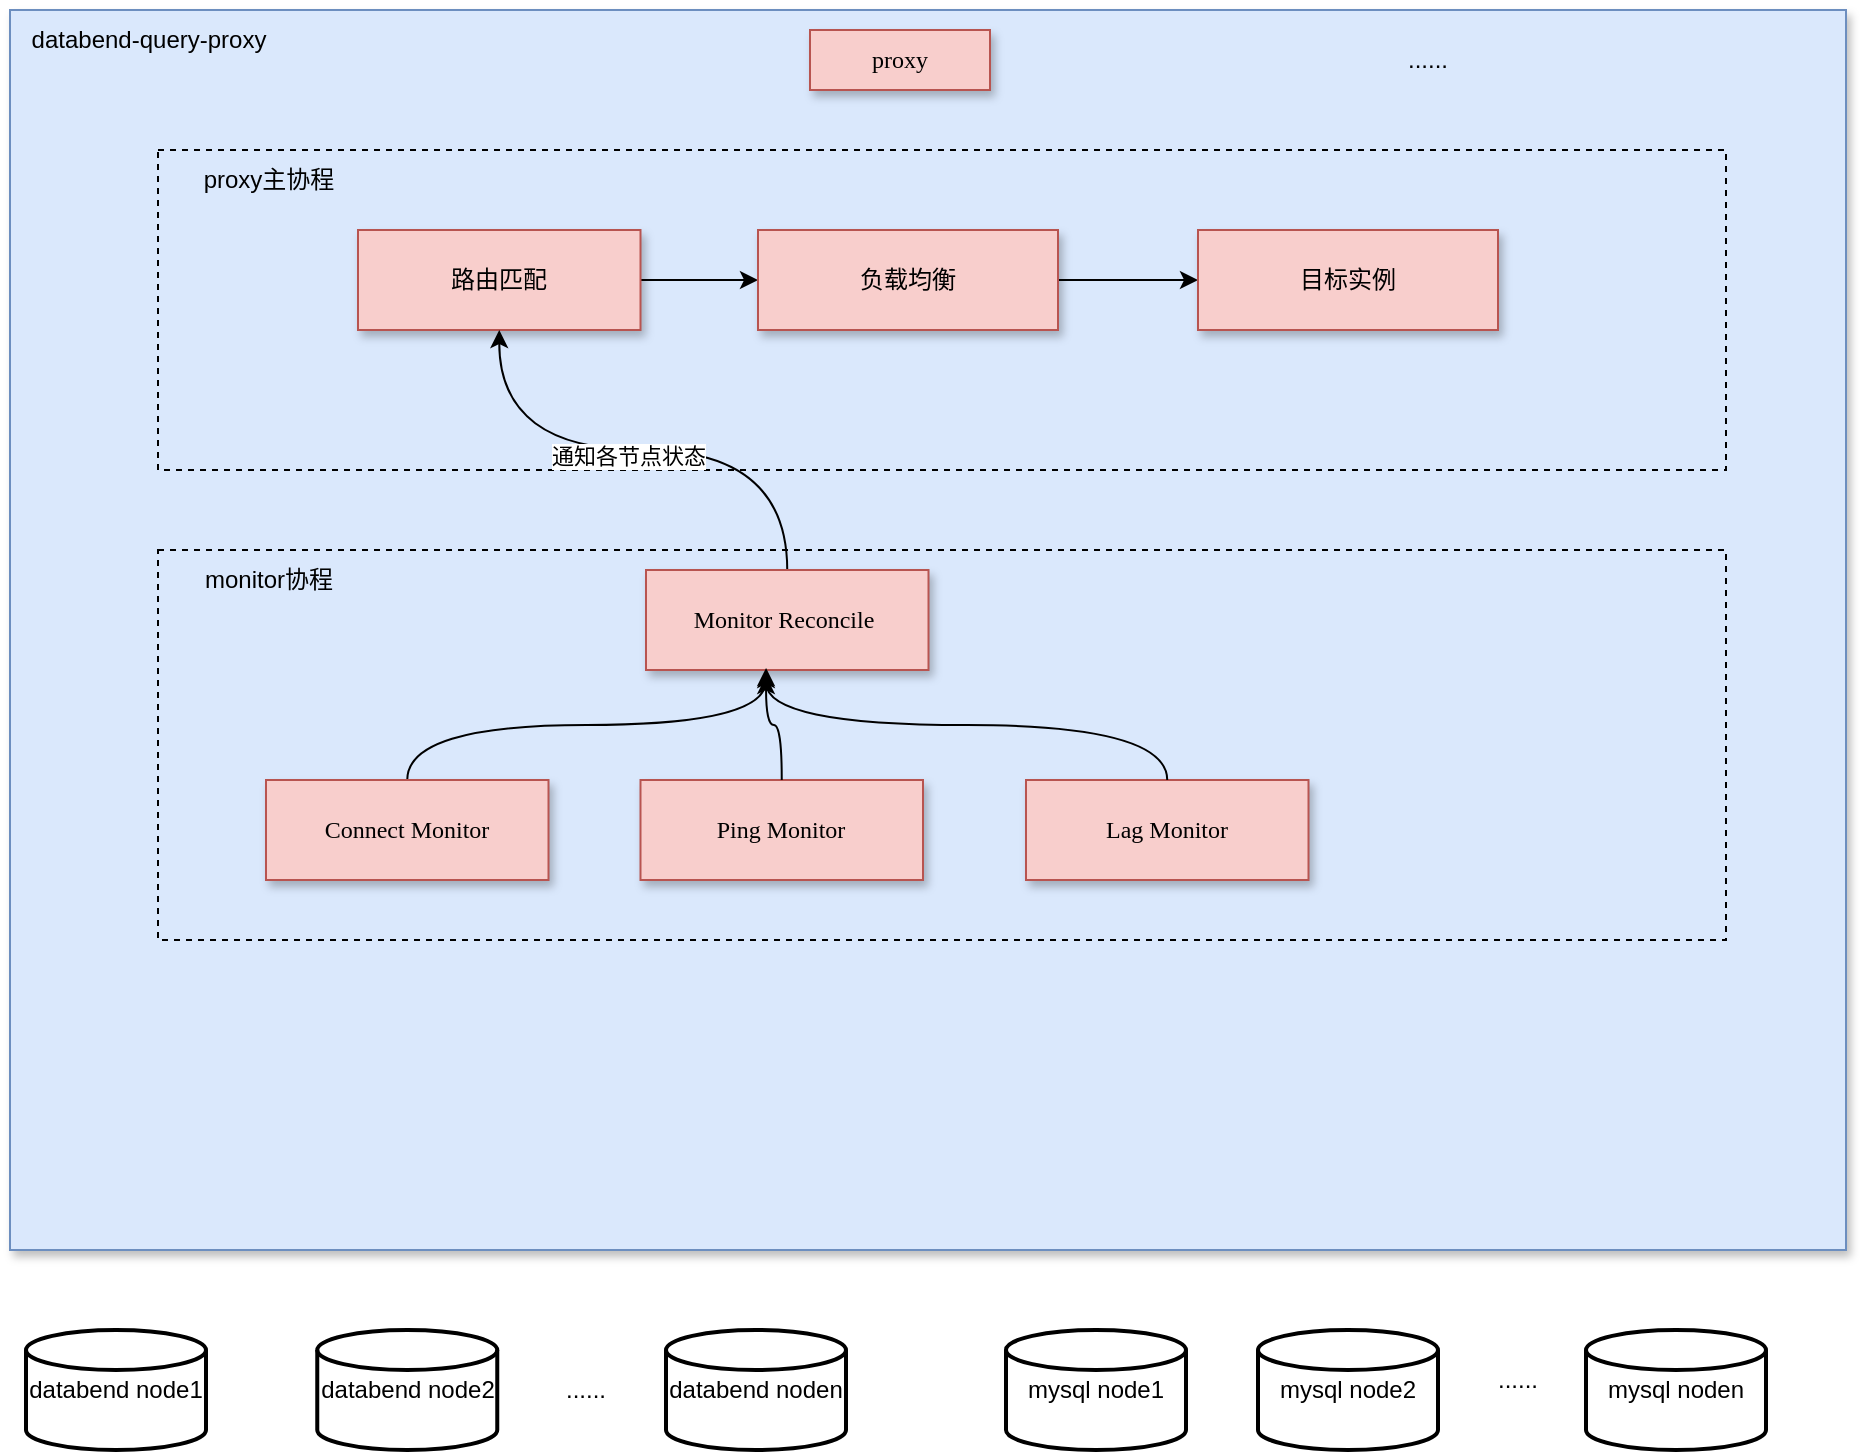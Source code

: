 <mxfile version="24.8.4">
  <diagram name="第 1 页" id="2Dzi-kGkPISYCDK14bps">
    <mxGraphModel dx="1242" dy="745" grid="1" gridSize="10" guides="1" tooltips="1" connect="1" arrows="1" fold="1" page="1" pageScale="1" pageWidth="1654" pageHeight="1169" math="0" shadow="0">
      <root>
        <mxCell id="0" />
        <mxCell id="1" parent="0" />
        <mxCell id="YAg6dhcQ8J9fwgAFvM_q-2" value="" style="rounded=0;whiteSpace=wrap;html=1;fillColor=#dae8fc;strokeColor=#6c8ebf;shadow=1;fontFamily=Tahoma;" parent="1" vertex="1">
          <mxGeometry x="172" y="200" width="918" height="620" as="geometry" />
        </mxCell>
        <mxCell id="YAg6dhcQ8J9fwgAFvM_q-4" value="databend-query-proxy" style="text;strokeColor=none;align=center;fillColor=none;html=1;verticalAlign=middle;whiteSpace=wrap;rounded=0;" parent="1" vertex="1">
          <mxGeometry x="170" y="200" width="143" height="30" as="geometry" />
        </mxCell>
        <mxCell id="YAg6dhcQ8J9fwgAFvM_q-5" value="databend node1" style="strokeWidth=2;html=1;shape=mxgraph.flowchart.database;whiteSpace=wrap;" parent="1" vertex="1">
          <mxGeometry x="180" y="860" width="90" height="60" as="geometry" />
        </mxCell>
        <mxCell id="YAg6dhcQ8J9fwgAFvM_q-6" value="mysql node1" style="strokeWidth=2;html=1;shape=mxgraph.flowchart.database;whiteSpace=wrap;" parent="1" vertex="1">
          <mxGeometry x="670" y="860" width="90" height="60" as="geometry" />
        </mxCell>
        <mxCell id="YAg6dhcQ8J9fwgAFvM_q-9" value="proxy" style="rounded=0;whiteSpace=wrap;html=1;fillColor=#f8cecc;strokeColor=#b85450;shadow=1;fontFamily=Tahoma;" parent="1" vertex="1">
          <mxGeometry x="572" y="210" width="90" height="30" as="geometry" />
        </mxCell>
        <mxCell id="YAg6dhcQ8J9fwgAFvM_q-11" value="......" style="text;strokeColor=none;align=center;fillColor=none;html=1;verticalAlign=middle;whiteSpace=wrap;rounded=0;" parent="1" vertex="1">
          <mxGeometry x="846" y="210" width="70" height="30" as="geometry" />
        </mxCell>
        <mxCell id="YAg6dhcQ8J9fwgAFvM_q-19" value="" style="rounded=0;whiteSpace=wrap;html=1;fillColor=none;dashed=1;" parent="1" vertex="1">
          <mxGeometry x="246" y="270" width="784" height="160" as="geometry" />
        </mxCell>
        <mxCell id="E23ufGga3pwI-AxH89j4-6" style="edgeStyle=orthogonalEdgeStyle;rounded=0;orthogonalLoop=1;jettySize=auto;html=1;exitX=1;exitY=0.5;exitDx=0;exitDy=0;entryX=0;entryY=0.5;entryDx=0;entryDy=0;" edge="1" parent="1" source="YAg6dhcQ8J9fwgAFvM_q-25" target="E23ufGga3pwI-AxH89j4-1">
          <mxGeometry relative="1" as="geometry" />
        </mxCell>
        <mxCell id="YAg6dhcQ8J9fwgAFvM_q-25" value="路由匹配" style="rounded=0;whiteSpace=wrap;html=1;fillColor=#f8cecc;strokeColor=#b85450;shadow=1;fontFamily=Tahoma;" parent="1" vertex="1">
          <mxGeometry x="346" y="310" width="141.25" height="50" as="geometry" />
        </mxCell>
        <mxCell id="E23ufGga3pwI-AxH89j4-7" style="edgeStyle=orthogonalEdgeStyle;rounded=0;orthogonalLoop=1;jettySize=auto;html=1;exitX=1;exitY=0.5;exitDx=0;exitDy=0;" edge="1" parent="1" source="E23ufGga3pwI-AxH89j4-1" target="E23ufGga3pwI-AxH89j4-4">
          <mxGeometry relative="1" as="geometry" />
        </mxCell>
        <mxCell id="E23ufGga3pwI-AxH89j4-1" value="负载均衡" style="rounded=0;whiteSpace=wrap;html=1;fillColor=#f8cecc;strokeColor=#b85450;shadow=1;fontFamily=Tahoma;" vertex="1" parent="1">
          <mxGeometry x="546" y="310" width="150" height="50" as="geometry" />
        </mxCell>
        <mxCell id="E23ufGga3pwI-AxH89j4-2" value="" style="rounded=0;whiteSpace=wrap;html=1;fillColor=none;dashed=1;" vertex="1" parent="1">
          <mxGeometry x="246" y="470" width="784" height="195" as="geometry" />
        </mxCell>
        <mxCell id="E23ufGga3pwI-AxH89j4-3" value="proxy主协程" style="text;strokeColor=none;align=center;fillColor=none;html=1;verticalAlign=middle;whiteSpace=wrap;rounded=0;" vertex="1" parent="1">
          <mxGeometry x="230" y="270" width="143" height="30" as="geometry" />
        </mxCell>
        <mxCell id="E23ufGga3pwI-AxH89j4-4" value="目标实例" style="rounded=0;whiteSpace=wrap;html=1;fillColor=#f8cecc;strokeColor=#b85450;shadow=1;fontFamily=Tahoma;" vertex="1" parent="1">
          <mxGeometry x="766" y="310" width="150" height="50" as="geometry" />
        </mxCell>
        <mxCell id="E23ufGga3pwI-AxH89j4-25" style="edgeStyle=orthogonalEdgeStyle;rounded=0;orthogonalLoop=1;jettySize=auto;html=1;exitX=0.5;exitY=0;exitDx=0;exitDy=0;entryX=0.5;entryY=1;entryDx=0;entryDy=0;curved=1;" edge="1" parent="1" source="E23ufGga3pwI-AxH89j4-8" target="YAg6dhcQ8J9fwgAFvM_q-25">
          <mxGeometry relative="1" as="geometry" />
        </mxCell>
        <mxCell id="E23ufGga3pwI-AxH89j4-26" value="通知各节点状态" style="edgeLabel;html=1;align=center;verticalAlign=middle;resizable=0;points=[];" vertex="1" connectable="0" parent="E23ufGga3pwI-AxH89j4-25">
          <mxGeometry x="0.058" y="3" relative="1" as="geometry">
            <mxPoint as="offset" />
          </mxGeometry>
        </mxCell>
        <mxCell id="E23ufGga3pwI-AxH89j4-8" value="Monitor Reconcile&amp;nbsp;" style="rounded=0;whiteSpace=wrap;html=1;fillColor=#f8cecc;strokeColor=#b85450;shadow=1;fontFamily=Tahoma;" vertex="1" parent="1">
          <mxGeometry x="490" y="480" width="141.25" height="50" as="geometry" />
        </mxCell>
        <mxCell id="E23ufGga3pwI-AxH89j4-13" style="edgeStyle=orthogonalEdgeStyle;rounded=0;orthogonalLoop=1;jettySize=auto;html=1;exitX=0.5;exitY=0;exitDx=0;exitDy=0;entryX=0.425;entryY=0.98;entryDx=0;entryDy=0;entryPerimeter=0;curved=1;" edge="1" parent="1" source="E23ufGga3pwI-AxH89j4-9" target="E23ufGga3pwI-AxH89j4-8">
          <mxGeometry relative="1" as="geometry" />
        </mxCell>
        <mxCell id="E23ufGga3pwI-AxH89j4-9" value="Connect Monitor" style="rounded=0;whiteSpace=wrap;html=1;fillColor=#f8cecc;strokeColor=#b85450;shadow=1;fontFamily=Tahoma;" vertex="1" parent="1">
          <mxGeometry x="300" y="585" width="141.25" height="50" as="geometry" />
        </mxCell>
        <mxCell id="E23ufGga3pwI-AxH89j4-10" value="Ping Monitor" style="rounded=0;whiteSpace=wrap;html=1;fillColor=#f8cecc;strokeColor=#b85450;shadow=1;fontFamily=Tahoma;" vertex="1" parent="1">
          <mxGeometry x="487.25" y="585" width="141.25" height="50" as="geometry" />
        </mxCell>
        <mxCell id="E23ufGga3pwI-AxH89j4-11" value="monitor协程" style="text;strokeColor=none;align=center;fillColor=none;html=1;verticalAlign=middle;whiteSpace=wrap;rounded=0;" vertex="1" parent="1">
          <mxGeometry x="230" y="470" width="143" height="30" as="geometry" />
        </mxCell>
        <mxCell id="E23ufGga3pwI-AxH89j4-12" value="Lag Monitor" style="rounded=0;whiteSpace=wrap;html=1;fillColor=#f8cecc;strokeColor=#b85450;shadow=1;fontFamily=Tahoma;" vertex="1" parent="1">
          <mxGeometry x="680" y="585" width="141.25" height="50" as="geometry" />
        </mxCell>
        <mxCell id="E23ufGga3pwI-AxH89j4-14" style="edgeStyle=orthogonalEdgeStyle;rounded=0;orthogonalLoop=1;jettySize=auto;html=1;exitX=0.5;exitY=0;exitDx=0;exitDy=0;entryX=0.425;entryY=1.06;entryDx=0;entryDy=0;entryPerimeter=0;curved=1;" edge="1" parent="1" source="E23ufGga3pwI-AxH89j4-10" target="E23ufGga3pwI-AxH89j4-8">
          <mxGeometry relative="1" as="geometry" />
        </mxCell>
        <mxCell id="E23ufGga3pwI-AxH89j4-16" style="edgeStyle=orthogonalEdgeStyle;rounded=0;orthogonalLoop=1;jettySize=auto;html=1;exitX=0.5;exitY=0;exitDx=0;exitDy=0;entryX=0.425;entryY=1;entryDx=0;entryDy=0;entryPerimeter=0;curved=1;" edge="1" parent="1" source="E23ufGga3pwI-AxH89j4-12" target="E23ufGga3pwI-AxH89j4-8">
          <mxGeometry relative="1" as="geometry" />
        </mxCell>
        <mxCell id="E23ufGga3pwI-AxH89j4-17" value="databend node2" style="strokeWidth=2;html=1;shape=mxgraph.flowchart.database;whiteSpace=wrap;" vertex="1" parent="1">
          <mxGeometry x="325.63" y="860" width="90" height="60" as="geometry" />
        </mxCell>
        <mxCell id="E23ufGga3pwI-AxH89j4-18" value="databend noden" style="strokeWidth=2;html=1;shape=mxgraph.flowchart.database;whiteSpace=wrap;" vertex="1" parent="1">
          <mxGeometry x="500" y="860" width="90" height="60" as="geometry" />
        </mxCell>
        <mxCell id="E23ufGga3pwI-AxH89j4-20" value="......" style="text;strokeColor=none;align=center;fillColor=none;html=1;verticalAlign=middle;whiteSpace=wrap;rounded=0;" vertex="1" parent="1">
          <mxGeometry x="420" y="875" width="80" height="30" as="geometry" />
        </mxCell>
        <mxCell id="E23ufGga3pwI-AxH89j4-21" value="mysql node2" style="strokeWidth=2;html=1;shape=mxgraph.flowchart.database;whiteSpace=wrap;" vertex="1" parent="1">
          <mxGeometry x="796" y="860" width="90" height="60" as="geometry" />
        </mxCell>
        <mxCell id="E23ufGga3pwI-AxH89j4-22" value="mysql noden" style="strokeWidth=2;html=1;shape=mxgraph.flowchart.database;whiteSpace=wrap;" vertex="1" parent="1">
          <mxGeometry x="960" y="860" width="90" height="60" as="geometry" />
        </mxCell>
        <mxCell id="E23ufGga3pwI-AxH89j4-24" value="......" style="text;strokeColor=none;align=center;fillColor=none;html=1;verticalAlign=middle;whiteSpace=wrap;rounded=0;" vertex="1" parent="1">
          <mxGeometry x="886" y="870" width="80" height="30" as="geometry" />
        </mxCell>
      </root>
    </mxGraphModel>
  </diagram>
</mxfile>
